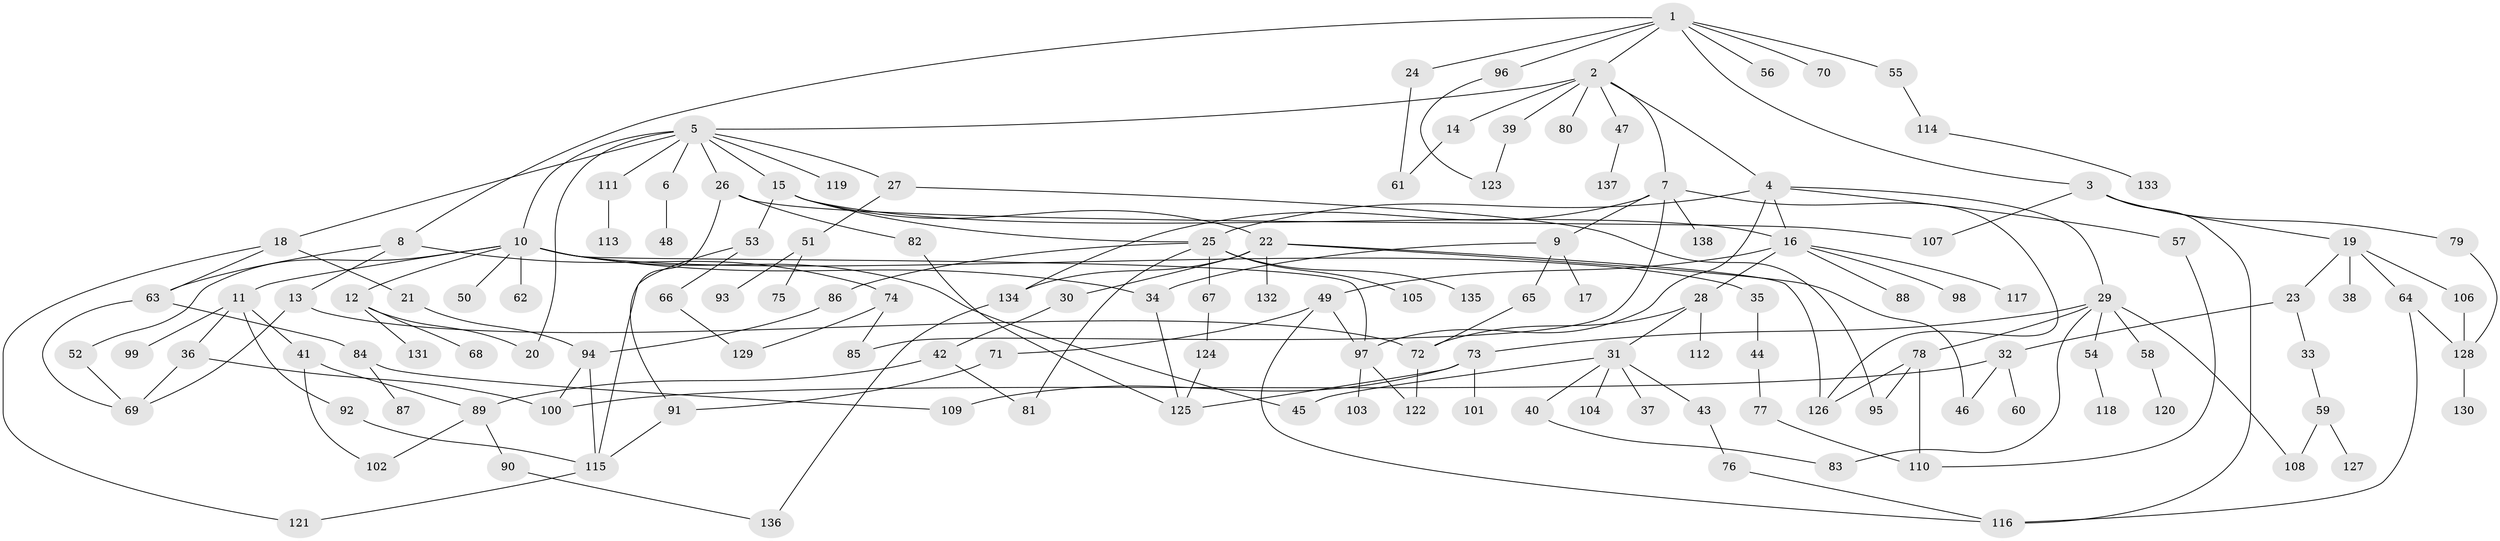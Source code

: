 // Generated by graph-tools (version 1.1) at 2025/10/02/27/25 16:10:52]
// undirected, 138 vertices, 186 edges
graph export_dot {
graph [start="1"]
  node [color=gray90,style=filled];
  1;
  2;
  3;
  4;
  5;
  6;
  7;
  8;
  9;
  10;
  11;
  12;
  13;
  14;
  15;
  16;
  17;
  18;
  19;
  20;
  21;
  22;
  23;
  24;
  25;
  26;
  27;
  28;
  29;
  30;
  31;
  32;
  33;
  34;
  35;
  36;
  37;
  38;
  39;
  40;
  41;
  42;
  43;
  44;
  45;
  46;
  47;
  48;
  49;
  50;
  51;
  52;
  53;
  54;
  55;
  56;
  57;
  58;
  59;
  60;
  61;
  62;
  63;
  64;
  65;
  66;
  67;
  68;
  69;
  70;
  71;
  72;
  73;
  74;
  75;
  76;
  77;
  78;
  79;
  80;
  81;
  82;
  83;
  84;
  85;
  86;
  87;
  88;
  89;
  90;
  91;
  92;
  93;
  94;
  95;
  96;
  97;
  98;
  99;
  100;
  101;
  102;
  103;
  104;
  105;
  106;
  107;
  108;
  109;
  110;
  111;
  112;
  113;
  114;
  115;
  116;
  117;
  118;
  119;
  120;
  121;
  122;
  123;
  124;
  125;
  126;
  127;
  128;
  129;
  130;
  131;
  132;
  133;
  134;
  135;
  136;
  137;
  138;
  1 -- 2;
  1 -- 3;
  1 -- 8;
  1 -- 24;
  1 -- 55;
  1 -- 56;
  1 -- 70;
  1 -- 96;
  2 -- 4;
  2 -- 5;
  2 -- 7;
  2 -- 14;
  2 -- 39;
  2 -- 47;
  2 -- 80;
  3 -- 19;
  3 -- 79;
  3 -- 107;
  3 -- 116;
  4 -- 29;
  4 -- 57;
  4 -- 97;
  4 -- 25;
  4 -- 16;
  5 -- 6;
  5 -- 10;
  5 -- 15;
  5 -- 18;
  5 -- 26;
  5 -- 27;
  5 -- 111;
  5 -- 119;
  5 -- 20;
  6 -- 48;
  7 -- 9;
  7 -- 126;
  7 -- 134;
  7 -- 138;
  7 -- 85;
  8 -- 13;
  8 -- 74;
  8 -- 63;
  9 -- 17;
  9 -- 34;
  9 -- 65;
  10 -- 11;
  10 -- 12;
  10 -- 35;
  10 -- 45;
  10 -- 50;
  10 -- 52;
  10 -- 62;
  10 -- 97;
  10 -- 34;
  11 -- 36;
  11 -- 41;
  11 -- 92;
  11 -- 99;
  12 -- 20;
  12 -- 68;
  12 -- 131;
  13 -- 69;
  13 -- 72;
  14 -- 61;
  15 -- 16;
  15 -- 22;
  15 -- 25;
  15 -- 53;
  16 -- 28;
  16 -- 49;
  16 -- 88;
  16 -- 98;
  16 -- 117;
  18 -- 21;
  18 -- 63;
  18 -- 121;
  19 -- 23;
  19 -- 38;
  19 -- 64;
  19 -- 106;
  21 -- 94;
  22 -- 30;
  22 -- 132;
  22 -- 126;
  22 -- 46;
  22 -- 134;
  23 -- 32;
  23 -- 33;
  24 -- 61;
  25 -- 67;
  25 -- 81;
  25 -- 86;
  25 -- 105;
  25 -- 135;
  26 -- 82;
  26 -- 91;
  26 -- 107;
  27 -- 51;
  27 -- 95;
  28 -- 31;
  28 -- 72;
  28 -- 112;
  29 -- 54;
  29 -- 58;
  29 -- 73;
  29 -- 78;
  29 -- 108;
  29 -- 83;
  30 -- 42;
  31 -- 37;
  31 -- 40;
  31 -- 43;
  31 -- 104;
  31 -- 45;
  32 -- 46;
  32 -- 60;
  32 -- 100;
  33 -- 59;
  34 -- 125;
  35 -- 44;
  36 -- 69;
  36 -- 100;
  39 -- 123;
  40 -- 83;
  41 -- 89;
  41 -- 102;
  42 -- 81;
  42 -- 89;
  43 -- 76;
  44 -- 77;
  47 -- 137;
  49 -- 71;
  49 -- 97;
  49 -- 116;
  51 -- 75;
  51 -- 93;
  52 -- 69;
  53 -- 66;
  53 -- 115;
  54 -- 118;
  55 -- 114;
  57 -- 110;
  58 -- 120;
  59 -- 127;
  59 -- 108;
  63 -- 84;
  63 -- 69;
  64 -- 116;
  64 -- 128;
  65 -- 72;
  66 -- 129;
  67 -- 124;
  71 -- 91;
  72 -- 122;
  73 -- 101;
  73 -- 125;
  73 -- 109;
  74 -- 85;
  74 -- 129;
  76 -- 116;
  77 -- 110;
  78 -- 110;
  78 -- 126;
  78 -- 95;
  79 -- 128;
  82 -- 125;
  84 -- 87;
  84 -- 109;
  86 -- 94;
  89 -- 90;
  89 -- 102;
  90 -- 136;
  91 -- 115;
  92 -- 115;
  94 -- 100;
  94 -- 115;
  96 -- 123;
  97 -- 103;
  97 -- 122;
  106 -- 128;
  111 -- 113;
  114 -- 133;
  115 -- 121;
  124 -- 125;
  128 -- 130;
  134 -- 136;
}
